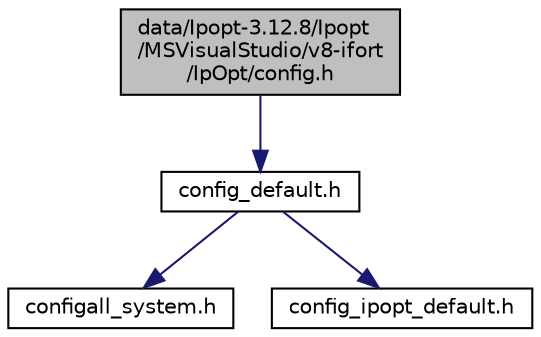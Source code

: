 digraph "data/Ipopt-3.12.8/Ipopt/MSVisualStudio/v8-ifort/IpOpt/config.h"
{
  edge [fontname="Helvetica",fontsize="10",labelfontname="Helvetica",labelfontsize="10"];
  node [fontname="Helvetica",fontsize="10",shape=record];
  Node1 [label="data/Ipopt-3.12.8/Ipopt\l/MSVisualStudio/v8-ifort\l/IpOpt/config.h",height=0.2,width=0.4,color="black", fillcolor="grey75", style="filled" fontcolor="black"];
  Node1 -> Node2 [color="midnightblue",fontsize="10",style="solid",fontname="Helvetica"];
  Node2 [label="config_default.h",height=0.2,width=0.4,color="black", fillcolor="white", style="filled",URL="$config__default_8h.html"];
  Node2 -> Node3 [color="midnightblue",fontsize="10",style="solid",fontname="Helvetica"];
  Node3 [label="configall_system.h",height=0.2,width=0.4,color="black", fillcolor="white", style="filled",URL="$configall__system_8h.html"];
  Node2 -> Node4 [color="midnightblue",fontsize="10",style="solid",fontname="Helvetica"];
  Node4 [label="config_ipopt_default.h",height=0.2,width=0.4,color="black", fillcolor="white", style="filled",URL="$config__ipopt__default_8h.html"];
}
